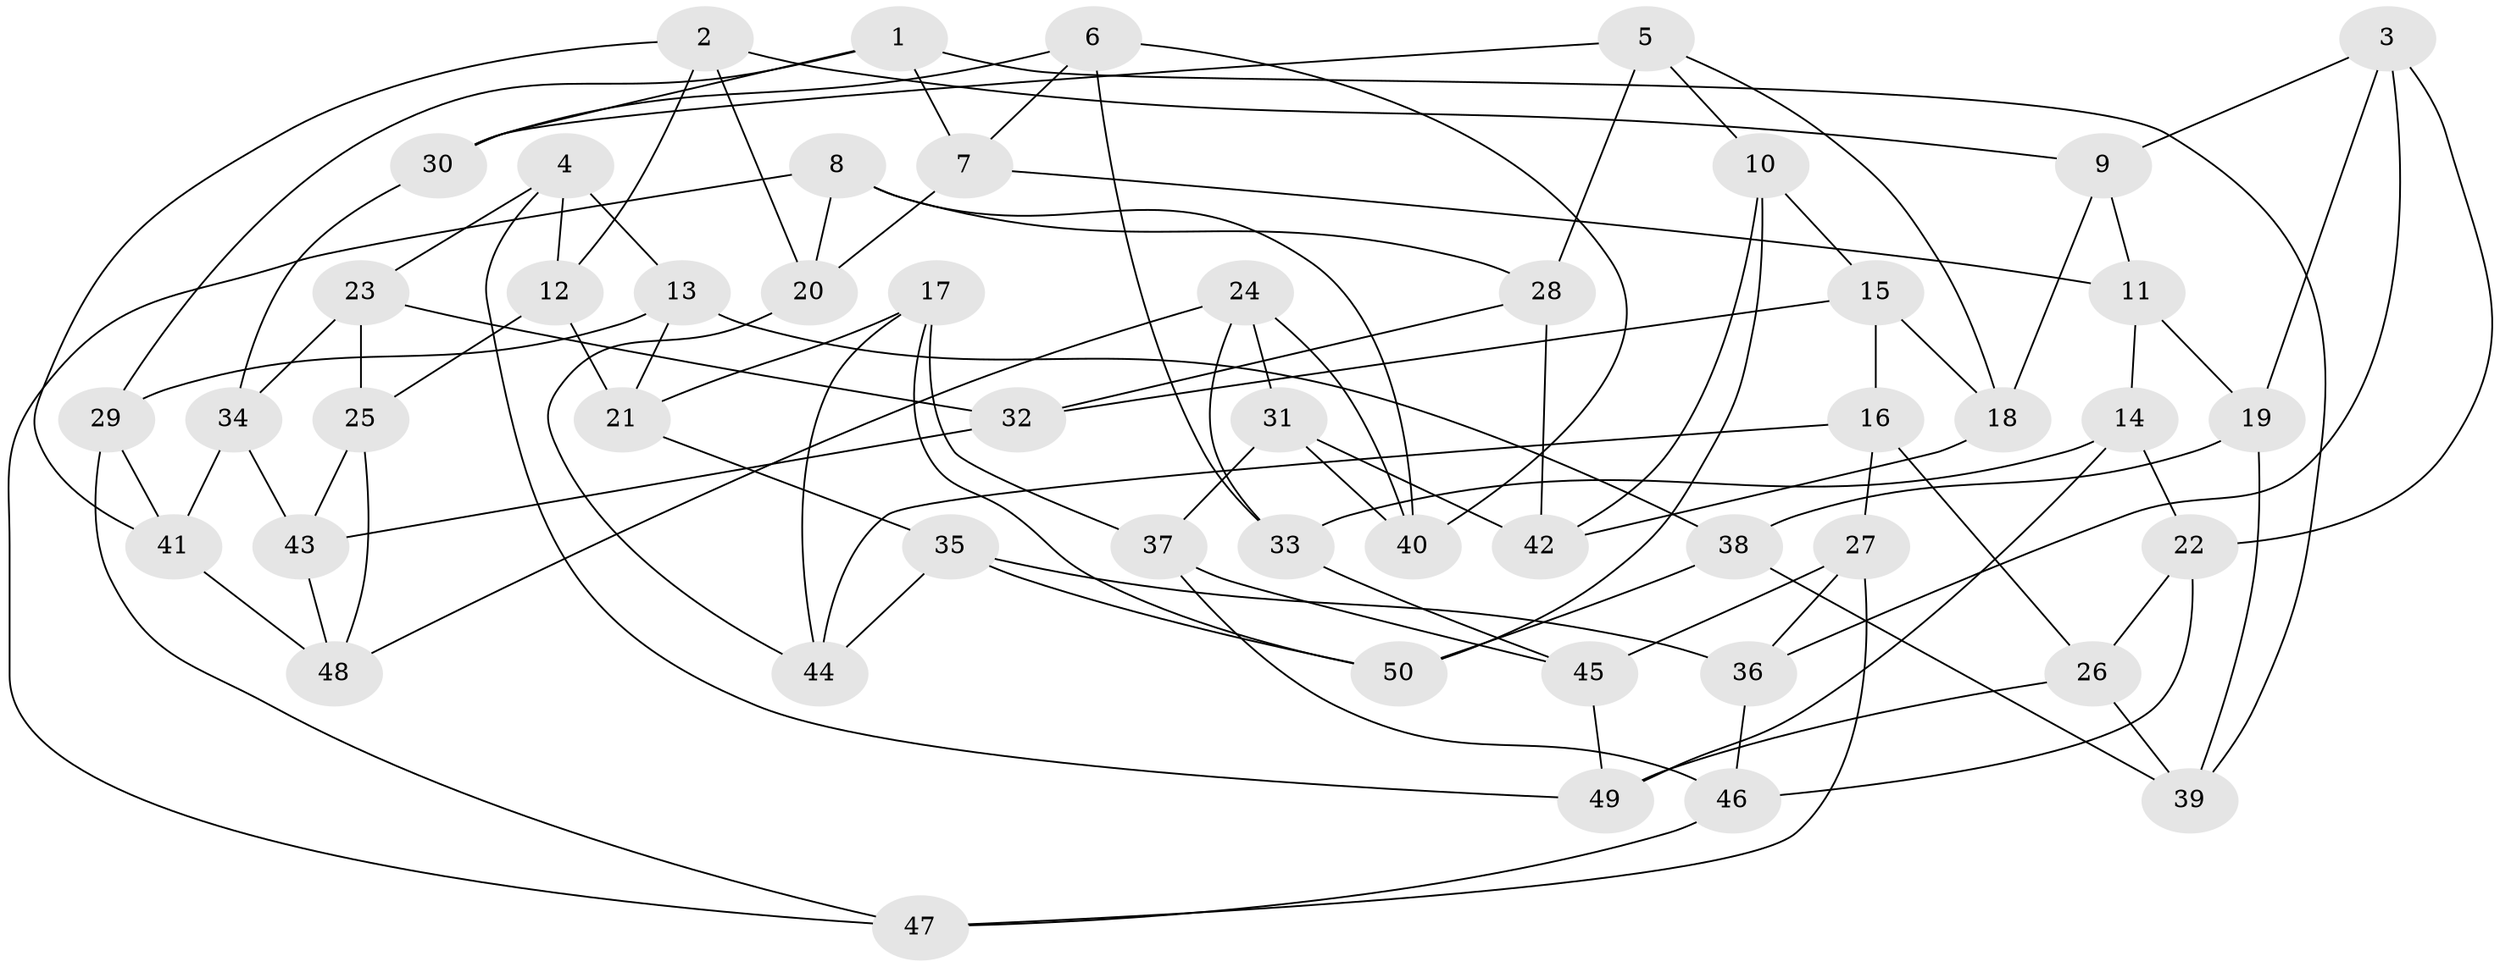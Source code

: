 // coarse degree distribution, {6: 0.26666666666666666, 4: 0.4, 5: 0.3333333333333333}
// Generated by graph-tools (version 1.1) at 2025/24/03/03/25 07:24:28]
// undirected, 50 vertices, 100 edges
graph export_dot {
graph [start="1"]
  node [color=gray90,style=filled];
  1;
  2;
  3;
  4;
  5;
  6;
  7;
  8;
  9;
  10;
  11;
  12;
  13;
  14;
  15;
  16;
  17;
  18;
  19;
  20;
  21;
  22;
  23;
  24;
  25;
  26;
  27;
  28;
  29;
  30;
  31;
  32;
  33;
  34;
  35;
  36;
  37;
  38;
  39;
  40;
  41;
  42;
  43;
  44;
  45;
  46;
  47;
  48;
  49;
  50;
  1 -- 30;
  1 -- 7;
  1 -- 39;
  1 -- 29;
  2 -- 41;
  2 -- 20;
  2 -- 9;
  2 -- 12;
  3 -- 19;
  3 -- 36;
  3 -- 9;
  3 -- 22;
  4 -- 23;
  4 -- 49;
  4 -- 12;
  4 -- 13;
  5 -- 30;
  5 -- 28;
  5 -- 10;
  5 -- 18;
  6 -- 7;
  6 -- 40;
  6 -- 30;
  6 -- 33;
  7 -- 20;
  7 -- 11;
  8 -- 47;
  8 -- 28;
  8 -- 20;
  8 -- 40;
  9 -- 11;
  9 -- 18;
  10 -- 15;
  10 -- 42;
  10 -- 50;
  11 -- 19;
  11 -- 14;
  12 -- 21;
  12 -- 25;
  13 -- 38;
  13 -- 29;
  13 -- 21;
  14 -- 33;
  14 -- 49;
  14 -- 22;
  15 -- 32;
  15 -- 18;
  15 -- 16;
  16 -- 26;
  16 -- 44;
  16 -- 27;
  17 -- 50;
  17 -- 44;
  17 -- 37;
  17 -- 21;
  18 -- 42;
  19 -- 39;
  19 -- 38;
  20 -- 44;
  21 -- 35;
  22 -- 26;
  22 -- 46;
  23 -- 25;
  23 -- 32;
  23 -- 34;
  24 -- 33;
  24 -- 40;
  24 -- 31;
  24 -- 48;
  25 -- 48;
  25 -- 43;
  26 -- 39;
  26 -- 49;
  27 -- 36;
  27 -- 45;
  27 -- 47;
  28 -- 42;
  28 -- 32;
  29 -- 41;
  29 -- 47;
  30 -- 34;
  31 -- 40;
  31 -- 37;
  31 -- 42;
  32 -- 43;
  33 -- 45;
  34 -- 41;
  34 -- 43;
  35 -- 36;
  35 -- 50;
  35 -- 44;
  36 -- 46;
  37 -- 45;
  37 -- 46;
  38 -- 50;
  38 -- 39;
  41 -- 48;
  43 -- 48;
  45 -- 49;
  46 -- 47;
}
